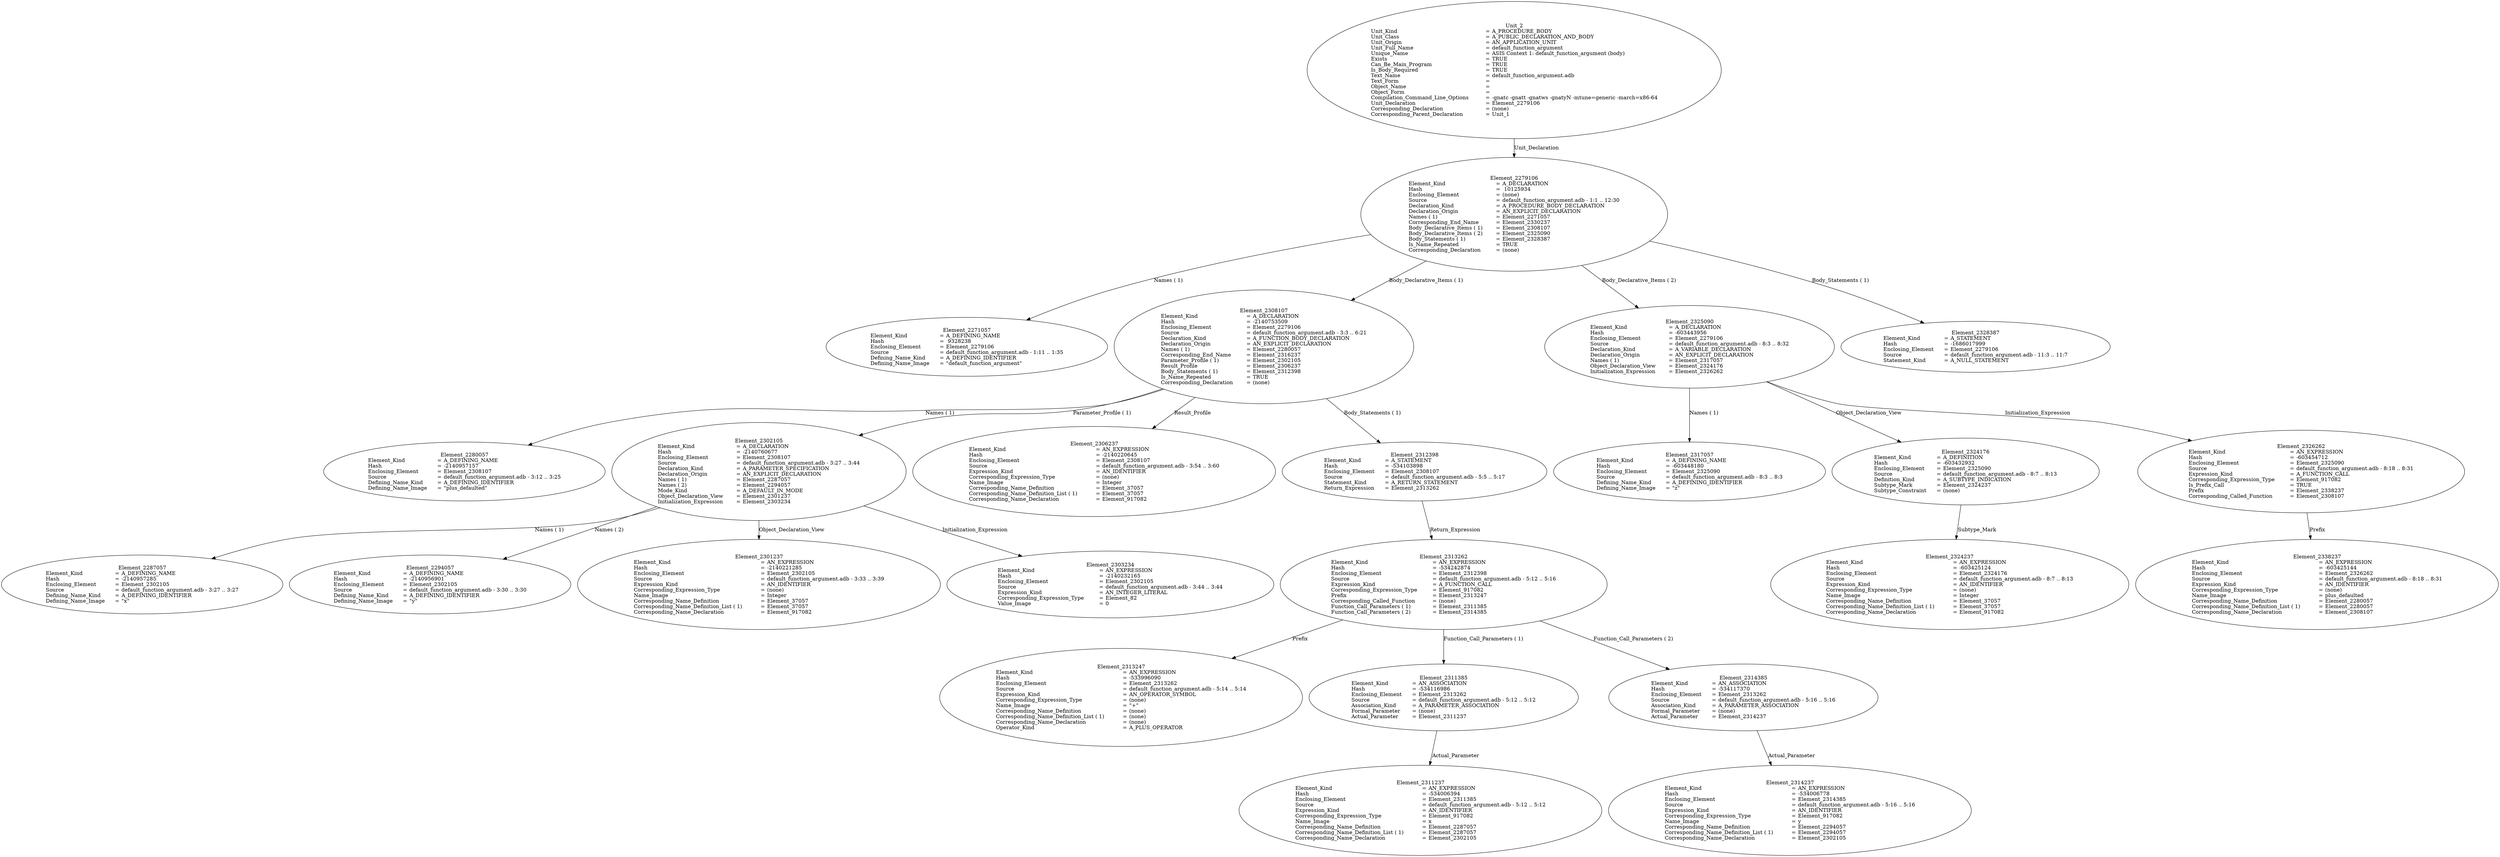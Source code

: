 digraph "default_function_argument.adt" {
  Unit_2 -> Element_2279106
      [ label=Unit_Declaration ];
  Unit_2
      [ label=<<TABLE BORDER="0" CELLBORDER="0" CELLSPACING="0" CELLPADDING="0"> 
          <TR><TD COLSPAN="3">Unit_2</TD></TR>
          <TR><TD ALIGN="LEFT">Unit_Kind   </TD><TD> = </TD><TD ALIGN="LEFT">A_PROCEDURE_BODY</TD></TR>
          <TR><TD ALIGN="LEFT">Unit_Class   </TD><TD> = </TD><TD ALIGN="LEFT">A_PUBLIC_DECLARATION_AND_BODY</TD></TR>
          <TR><TD ALIGN="LEFT">Unit_Origin   </TD><TD> = </TD><TD ALIGN="LEFT">AN_APPLICATION_UNIT</TD></TR>
          <TR><TD ALIGN="LEFT">Unit_Full_Name    </TD><TD> = </TD><TD ALIGN="LEFT">default_function_argument</TD></TR>
          <TR><TD ALIGN="LEFT">Unique_Name   </TD><TD> = </TD><TD ALIGN="LEFT">ASIS Context 1: default_function_argument (body)</TD></TR>
          <TR><TD ALIGN="LEFT">Exists  </TD><TD> = </TD><TD ALIGN="LEFT">TRUE</TD></TR>
          <TR><TD ALIGN="LEFT">Can_Be_Main_Program     </TD><TD> = </TD><TD ALIGN="LEFT">TRUE</TD></TR>
          <TR><TD ALIGN="LEFT">Is_Body_Required     </TD><TD> = </TD><TD ALIGN="LEFT">TRUE</TD></TR>
          <TR><TD ALIGN="LEFT">Text_Name   </TD><TD> = </TD><TD ALIGN="LEFT">default_function_argument.adb</TD></TR>
          <TR><TD ALIGN="LEFT">Text_Form   </TD><TD> = </TD><TD ALIGN="LEFT"></TD></TR>
          <TR><TD ALIGN="LEFT">Object_Name   </TD><TD> = </TD><TD ALIGN="LEFT"></TD></TR>
          <TR><TD ALIGN="LEFT">Object_Form   </TD><TD> = </TD><TD ALIGN="LEFT"></TD></TR>
          <TR><TD ALIGN="LEFT">Compilation_Command_Line_Options         </TD><TD> = </TD><TD ALIGN="LEFT">-gnatc -gnatt -gnatws -gnatyN -mtune=generic -march=x86-64</TD></TR>
          <TR><TD ALIGN="LEFT">Unit_Declaration     </TD><TD> = </TD><TD ALIGN="LEFT">Element_2279106</TD></TR>
          <TR><TD ALIGN="LEFT">Corresponding_Declaration       </TD><TD> = </TD><TD ALIGN="LEFT">(none)</TD></TR>
          <TR><TD ALIGN="LEFT">Corresponding_Parent_Declaration         </TD><TD> = </TD><TD ALIGN="LEFT">Unit_1</TD></TR>
          </TABLE>> ];
  Element_2279106 -> Element_2271057
      [ label="Names ( 1)" ];
  Element_2279106 -> Element_2308107
      [ label="Body_Declarative_Items ( 1)" ];
  Element_2279106 -> Element_2325090
      [ label="Body_Declarative_Items ( 2)" ];
  Element_2279106 -> Element_2328387
      [ label="Body_Statements ( 1)" ];
  Element_2279106
      [ label=<<TABLE BORDER="0" CELLBORDER="0" CELLSPACING="0" CELLPADDING="0"> 
          <TR><TD COLSPAN="3">Element_2279106</TD></TR>
          <TR><TD ALIGN="LEFT">Element_Kind    </TD><TD> = </TD><TD ALIGN="LEFT">A_DECLARATION</TD></TR>
          <TR><TD ALIGN="LEFT">Hash  </TD><TD> = </TD><TD ALIGN="LEFT"> 10125934</TD></TR>
          <TR><TD ALIGN="LEFT">Enclosing_Element     </TD><TD> = </TD><TD ALIGN="LEFT">(none)</TD></TR>
          <TR><TD ALIGN="LEFT">Source  </TD><TD> = </TD><TD ALIGN="LEFT">default_function_argument.adb - 1:1 .. 12:30</TD></TR>
          <TR><TD ALIGN="LEFT">Declaration_Kind     </TD><TD> = </TD><TD ALIGN="LEFT">A_PROCEDURE_BODY_DECLARATION</TD></TR>
          <TR><TD ALIGN="LEFT">Declaration_Origin     </TD><TD> = </TD><TD ALIGN="LEFT">AN_EXPLICIT_DECLARATION</TD></TR>
          <TR><TD ALIGN="LEFT">Names ( 1)   </TD><TD> = </TD><TD ALIGN="LEFT">Element_2271057</TD></TR>
          <TR><TD ALIGN="LEFT">Corresponding_End_Name      </TD><TD> = </TD><TD ALIGN="LEFT">Element_2330237</TD></TR>
          <TR><TD ALIGN="LEFT">Body_Declarative_Items ( 1)       </TD><TD> = </TD><TD ALIGN="LEFT">Element_2308107</TD></TR>
          <TR><TD ALIGN="LEFT">Body_Declarative_Items ( 2)       </TD><TD> = </TD><TD ALIGN="LEFT">Element_2325090</TD></TR>
          <TR><TD ALIGN="LEFT">Body_Statements ( 1)      </TD><TD> = </TD><TD ALIGN="LEFT">Element_2328387</TD></TR>
          <TR><TD ALIGN="LEFT">Is_Name_Repeated     </TD><TD> = </TD><TD ALIGN="LEFT">TRUE</TD></TR>
          <TR><TD ALIGN="LEFT">Corresponding_Declaration       </TD><TD> = </TD><TD ALIGN="LEFT">(none)</TD></TR>
          </TABLE>> ];
  Element_2271057
      [ label=<<TABLE BORDER="0" CELLBORDER="0" CELLSPACING="0" CELLPADDING="0"> 
          <TR><TD COLSPAN="3">Element_2271057</TD></TR>
          <TR><TD ALIGN="LEFT">Element_Kind    </TD><TD> = </TD><TD ALIGN="LEFT">A_DEFINING_NAME</TD></TR>
          <TR><TD ALIGN="LEFT">Hash  </TD><TD> = </TD><TD ALIGN="LEFT"> 9328238</TD></TR>
          <TR><TD ALIGN="LEFT">Enclosing_Element     </TD><TD> = </TD><TD ALIGN="LEFT">Element_2279106</TD></TR>
          <TR><TD ALIGN="LEFT">Source  </TD><TD> = </TD><TD ALIGN="LEFT">default_function_argument.adb - 1:11 .. 1:35</TD></TR>
          <TR><TD ALIGN="LEFT">Defining_Name_Kind     </TD><TD> = </TD><TD ALIGN="LEFT">A_DEFINING_IDENTIFIER</TD></TR>
          <TR><TD ALIGN="LEFT">Defining_Name_Image     </TD><TD> = </TD><TD ALIGN="LEFT">"default_function_argument"</TD></TR>
          </TABLE>> ];
  Element_2308107 -> Element_2280057
      [ label="Names ( 1)" ];
  Element_2308107 -> Element_2302105
      [ label="Parameter_Profile ( 1)" ];
  Element_2308107 -> Element_2306237
      [ label=Result_Profile ];
  Element_2308107 -> Element_2312398
      [ label="Body_Statements ( 1)" ];
  Element_2308107
      [ label=<<TABLE BORDER="0" CELLBORDER="0" CELLSPACING="0" CELLPADDING="0"> 
          <TR><TD COLSPAN="3">Element_2308107</TD></TR>
          <TR><TD ALIGN="LEFT">Element_Kind    </TD><TD> = </TD><TD ALIGN="LEFT">A_DECLARATION</TD></TR>
          <TR><TD ALIGN="LEFT">Hash  </TD><TD> = </TD><TD ALIGN="LEFT">-2140753509</TD></TR>
          <TR><TD ALIGN="LEFT">Enclosing_Element     </TD><TD> = </TD><TD ALIGN="LEFT">Element_2279106</TD></TR>
          <TR><TD ALIGN="LEFT">Source  </TD><TD> = </TD><TD ALIGN="LEFT">default_function_argument.adb - 3:3 .. 6:21</TD></TR>
          <TR><TD ALIGN="LEFT">Declaration_Kind     </TD><TD> = </TD><TD ALIGN="LEFT">A_FUNCTION_BODY_DECLARATION</TD></TR>
          <TR><TD ALIGN="LEFT">Declaration_Origin     </TD><TD> = </TD><TD ALIGN="LEFT">AN_EXPLICIT_DECLARATION</TD></TR>
          <TR><TD ALIGN="LEFT">Names ( 1)   </TD><TD> = </TD><TD ALIGN="LEFT">Element_2280057</TD></TR>
          <TR><TD ALIGN="LEFT">Corresponding_End_Name      </TD><TD> = </TD><TD ALIGN="LEFT">Element_2316237</TD></TR>
          <TR><TD ALIGN="LEFT">Parameter_Profile ( 1)      </TD><TD> = </TD><TD ALIGN="LEFT">Element_2302105</TD></TR>
          <TR><TD ALIGN="LEFT">Result_Profile    </TD><TD> = </TD><TD ALIGN="LEFT">Element_2306237</TD></TR>
          <TR><TD ALIGN="LEFT">Body_Statements ( 1)      </TD><TD> = </TD><TD ALIGN="LEFT">Element_2312398</TD></TR>
          <TR><TD ALIGN="LEFT">Is_Name_Repeated     </TD><TD> = </TD><TD ALIGN="LEFT">TRUE</TD></TR>
          <TR><TD ALIGN="LEFT">Corresponding_Declaration       </TD><TD> = </TD><TD ALIGN="LEFT">(none)</TD></TR>
          </TABLE>> ];
  Element_2280057
      [ label=<<TABLE BORDER="0" CELLBORDER="0" CELLSPACING="0" CELLPADDING="0"> 
          <TR><TD COLSPAN="3">Element_2280057</TD></TR>
          <TR><TD ALIGN="LEFT">Element_Kind    </TD><TD> = </TD><TD ALIGN="LEFT">A_DEFINING_NAME</TD></TR>
          <TR><TD ALIGN="LEFT">Hash  </TD><TD> = </TD><TD ALIGN="LEFT">-2140957157</TD></TR>
          <TR><TD ALIGN="LEFT">Enclosing_Element     </TD><TD> = </TD><TD ALIGN="LEFT">Element_2308107</TD></TR>
          <TR><TD ALIGN="LEFT">Source  </TD><TD> = </TD><TD ALIGN="LEFT">default_function_argument.adb - 3:12 .. 3:25</TD></TR>
          <TR><TD ALIGN="LEFT">Defining_Name_Kind     </TD><TD> = </TD><TD ALIGN="LEFT">A_DEFINING_IDENTIFIER</TD></TR>
          <TR><TD ALIGN="LEFT">Defining_Name_Image     </TD><TD> = </TD><TD ALIGN="LEFT">"plus_defaulted"</TD></TR>
          </TABLE>> ];
  Element_2302105 -> Element_2287057
      [ label="Names ( 1)" ];
  Element_2302105 -> Element_2294057
      [ label="Names ( 2)" ];
  Element_2302105 -> Element_2301237
      [ label=Object_Declaration_View ];
  Element_2302105 -> Element_2303234
      [ label=Initialization_Expression ];
  Element_2302105
      [ label=<<TABLE BORDER="0" CELLBORDER="0" CELLSPACING="0" CELLPADDING="0"> 
          <TR><TD COLSPAN="3">Element_2302105</TD></TR>
          <TR><TD ALIGN="LEFT">Element_Kind    </TD><TD> = </TD><TD ALIGN="LEFT">A_DECLARATION</TD></TR>
          <TR><TD ALIGN="LEFT">Hash  </TD><TD> = </TD><TD ALIGN="LEFT">-2140760677</TD></TR>
          <TR><TD ALIGN="LEFT">Enclosing_Element     </TD><TD> = </TD><TD ALIGN="LEFT">Element_2308107</TD></TR>
          <TR><TD ALIGN="LEFT">Source  </TD><TD> = </TD><TD ALIGN="LEFT">default_function_argument.adb - 3:27 .. 3:44</TD></TR>
          <TR><TD ALIGN="LEFT">Declaration_Kind     </TD><TD> = </TD><TD ALIGN="LEFT">A_PARAMETER_SPECIFICATION</TD></TR>
          <TR><TD ALIGN="LEFT">Declaration_Origin     </TD><TD> = </TD><TD ALIGN="LEFT">AN_EXPLICIT_DECLARATION</TD></TR>
          <TR><TD ALIGN="LEFT">Names ( 1)   </TD><TD> = </TD><TD ALIGN="LEFT">Element_2287057</TD></TR>
          <TR><TD ALIGN="LEFT">Names ( 2)   </TD><TD> = </TD><TD ALIGN="LEFT">Element_2294057</TD></TR>
          <TR><TD ALIGN="LEFT">Mode_Kind   </TD><TD> = </TD><TD ALIGN="LEFT">A_DEFAULT_IN_MODE</TD></TR>
          <TR><TD ALIGN="LEFT">Object_Declaration_View      </TD><TD> = </TD><TD ALIGN="LEFT">Element_2301237</TD></TR>
          <TR><TD ALIGN="LEFT">Initialization_Expression       </TD><TD> = </TD><TD ALIGN="LEFT">Element_2303234</TD></TR>
          </TABLE>> ];
  Element_2287057
      [ label=<<TABLE BORDER="0" CELLBORDER="0" CELLSPACING="0" CELLPADDING="0"> 
          <TR><TD COLSPAN="3">Element_2287057</TD></TR>
          <TR><TD ALIGN="LEFT">Element_Kind    </TD><TD> = </TD><TD ALIGN="LEFT">A_DEFINING_NAME</TD></TR>
          <TR><TD ALIGN="LEFT">Hash  </TD><TD> = </TD><TD ALIGN="LEFT">-2140957285</TD></TR>
          <TR><TD ALIGN="LEFT">Enclosing_Element     </TD><TD> = </TD><TD ALIGN="LEFT">Element_2302105</TD></TR>
          <TR><TD ALIGN="LEFT">Source  </TD><TD> = </TD><TD ALIGN="LEFT">default_function_argument.adb - 3:27 .. 3:27</TD></TR>
          <TR><TD ALIGN="LEFT">Defining_Name_Kind     </TD><TD> = </TD><TD ALIGN="LEFT">A_DEFINING_IDENTIFIER</TD></TR>
          <TR><TD ALIGN="LEFT">Defining_Name_Image     </TD><TD> = </TD><TD ALIGN="LEFT">"x"</TD></TR>
          </TABLE>> ];
  Element_2294057
      [ label=<<TABLE BORDER="0" CELLBORDER="0" CELLSPACING="0" CELLPADDING="0"> 
          <TR><TD COLSPAN="3">Element_2294057</TD></TR>
          <TR><TD ALIGN="LEFT">Element_Kind    </TD><TD> = </TD><TD ALIGN="LEFT">A_DEFINING_NAME</TD></TR>
          <TR><TD ALIGN="LEFT">Hash  </TD><TD> = </TD><TD ALIGN="LEFT">-2140956901</TD></TR>
          <TR><TD ALIGN="LEFT">Enclosing_Element     </TD><TD> = </TD><TD ALIGN="LEFT">Element_2302105</TD></TR>
          <TR><TD ALIGN="LEFT">Source  </TD><TD> = </TD><TD ALIGN="LEFT">default_function_argument.adb - 3:30 .. 3:30</TD></TR>
          <TR><TD ALIGN="LEFT">Defining_Name_Kind     </TD><TD> = </TD><TD ALIGN="LEFT">A_DEFINING_IDENTIFIER</TD></TR>
          <TR><TD ALIGN="LEFT">Defining_Name_Image     </TD><TD> = </TD><TD ALIGN="LEFT">"y"</TD></TR>
          </TABLE>> ];
  Element_2301237
      [ label=<<TABLE BORDER="0" CELLBORDER="0" CELLSPACING="0" CELLPADDING="0"> 
          <TR><TD COLSPAN="3">Element_2301237</TD></TR>
          <TR><TD ALIGN="LEFT">Element_Kind    </TD><TD> = </TD><TD ALIGN="LEFT">AN_EXPRESSION</TD></TR>
          <TR><TD ALIGN="LEFT">Hash  </TD><TD> = </TD><TD ALIGN="LEFT">-2140221285</TD></TR>
          <TR><TD ALIGN="LEFT">Enclosing_Element     </TD><TD> = </TD><TD ALIGN="LEFT">Element_2302105</TD></TR>
          <TR><TD ALIGN="LEFT">Source  </TD><TD> = </TD><TD ALIGN="LEFT">default_function_argument.adb - 3:33 .. 3:39</TD></TR>
          <TR><TD ALIGN="LEFT">Expression_Kind    </TD><TD> = </TD><TD ALIGN="LEFT">AN_IDENTIFIER</TD></TR>
          <TR><TD ALIGN="LEFT">Corresponding_Expression_Type        </TD><TD> = </TD><TD ALIGN="LEFT">(none)</TD></TR>
          <TR><TD ALIGN="LEFT">Name_Image   </TD><TD> = </TD><TD ALIGN="LEFT">Integer</TD></TR>
          <TR><TD ALIGN="LEFT">Corresponding_Name_Definition        </TD><TD> = </TD><TD ALIGN="LEFT">Element_37057</TD></TR>
          <TR><TD ALIGN="LEFT">Corresponding_Name_Definition_List ( 1)          </TD><TD> = </TD><TD ALIGN="LEFT">Element_37057</TD></TR>
          <TR><TD ALIGN="LEFT">Corresponding_Name_Declaration        </TD><TD> = </TD><TD ALIGN="LEFT">Element_917082</TD></TR>
          </TABLE>> ];
  Element_2303234
      [ label=<<TABLE BORDER="0" CELLBORDER="0" CELLSPACING="0" CELLPADDING="0"> 
          <TR><TD COLSPAN="3">Element_2303234</TD></TR>
          <TR><TD ALIGN="LEFT">Element_Kind    </TD><TD> = </TD><TD ALIGN="LEFT">AN_EXPRESSION</TD></TR>
          <TR><TD ALIGN="LEFT">Hash  </TD><TD> = </TD><TD ALIGN="LEFT">-2140232165</TD></TR>
          <TR><TD ALIGN="LEFT">Enclosing_Element     </TD><TD> = </TD><TD ALIGN="LEFT">Element_2302105</TD></TR>
          <TR><TD ALIGN="LEFT">Source  </TD><TD> = </TD><TD ALIGN="LEFT">default_function_argument.adb - 3:44 .. 3:44</TD></TR>
          <TR><TD ALIGN="LEFT">Expression_Kind    </TD><TD> = </TD><TD ALIGN="LEFT">AN_INTEGER_LITERAL</TD></TR>
          <TR><TD ALIGN="LEFT">Corresponding_Expression_Type        </TD><TD> = </TD><TD ALIGN="LEFT">Element_82</TD></TR>
          <TR><TD ALIGN="LEFT">Value_Image   </TD><TD> = </TD><TD ALIGN="LEFT">0</TD></TR>
          </TABLE>> ];
  Element_2306237
      [ label=<<TABLE BORDER="0" CELLBORDER="0" CELLSPACING="0" CELLPADDING="0"> 
          <TR><TD COLSPAN="3">Element_2306237</TD></TR>
          <TR><TD ALIGN="LEFT">Element_Kind    </TD><TD> = </TD><TD ALIGN="LEFT">AN_EXPRESSION</TD></TR>
          <TR><TD ALIGN="LEFT">Hash  </TD><TD> = </TD><TD ALIGN="LEFT">-2140220645</TD></TR>
          <TR><TD ALIGN="LEFT">Enclosing_Element     </TD><TD> = </TD><TD ALIGN="LEFT">Element_2308107</TD></TR>
          <TR><TD ALIGN="LEFT">Source  </TD><TD> = </TD><TD ALIGN="LEFT">default_function_argument.adb - 3:54 .. 3:60</TD></TR>
          <TR><TD ALIGN="LEFT">Expression_Kind    </TD><TD> = </TD><TD ALIGN="LEFT">AN_IDENTIFIER</TD></TR>
          <TR><TD ALIGN="LEFT">Corresponding_Expression_Type        </TD><TD> = </TD><TD ALIGN="LEFT">(none)</TD></TR>
          <TR><TD ALIGN="LEFT">Name_Image   </TD><TD> = </TD><TD ALIGN="LEFT">Integer</TD></TR>
          <TR><TD ALIGN="LEFT">Corresponding_Name_Definition        </TD><TD> = </TD><TD ALIGN="LEFT">Element_37057</TD></TR>
          <TR><TD ALIGN="LEFT">Corresponding_Name_Definition_List ( 1)          </TD><TD> = </TD><TD ALIGN="LEFT">Element_37057</TD></TR>
          <TR><TD ALIGN="LEFT">Corresponding_Name_Declaration        </TD><TD> = </TD><TD ALIGN="LEFT">Element_917082</TD></TR>
          </TABLE>> ];
  Element_2312398 -> Element_2313262
      [ label=Return_Expression ];
  Element_2312398
      [ label=<<TABLE BORDER="0" CELLBORDER="0" CELLSPACING="0" CELLPADDING="0"> 
          <TR><TD COLSPAN="3">Element_2312398</TD></TR>
          <TR><TD ALIGN="LEFT">Element_Kind    </TD><TD> = </TD><TD ALIGN="LEFT">A_STATEMENT</TD></TR>
          <TR><TD ALIGN="LEFT">Hash  </TD><TD> = </TD><TD ALIGN="LEFT">-534103898</TD></TR>
          <TR><TD ALIGN="LEFT">Enclosing_Element     </TD><TD> = </TD><TD ALIGN="LEFT">Element_2308107</TD></TR>
          <TR><TD ALIGN="LEFT">Source  </TD><TD> = </TD><TD ALIGN="LEFT">default_function_argument.adb - 5:5 .. 5:17</TD></TR>
          <TR><TD ALIGN="LEFT">Statement_Kind    </TD><TD> = </TD><TD ALIGN="LEFT">A_RETURN_STATEMENT</TD></TR>
          <TR><TD ALIGN="LEFT">Return_Expression     </TD><TD> = </TD><TD ALIGN="LEFT">Element_2313262</TD></TR>
          </TABLE>> ];
  Element_2313262 -> Element_2313247
      [ label=Prefix ];
  Element_2313262 -> Element_2311385
      [ label="Function_Call_Parameters ( 1)" ];
  Element_2313262 -> Element_2314385
      [ label="Function_Call_Parameters ( 2)" ];
  Element_2313262
      [ label=<<TABLE BORDER="0" CELLBORDER="0" CELLSPACING="0" CELLPADDING="0"> 
          <TR><TD COLSPAN="3">Element_2313262</TD></TR>
          <TR><TD ALIGN="LEFT">Element_Kind    </TD><TD> = </TD><TD ALIGN="LEFT">AN_EXPRESSION</TD></TR>
          <TR><TD ALIGN="LEFT">Hash  </TD><TD> = </TD><TD ALIGN="LEFT">-534242874</TD></TR>
          <TR><TD ALIGN="LEFT">Enclosing_Element     </TD><TD> = </TD><TD ALIGN="LEFT">Element_2312398</TD></TR>
          <TR><TD ALIGN="LEFT">Source  </TD><TD> = </TD><TD ALIGN="LEFT">default_function_argument.adb - 5:12 .. 5:16</TD></TR>
          <TR><TD ALIGN="LEFT">Expression_Kind    </TD><TD> = </TD><TD ALIGN="LEFT">A_FUNCTION_CALL</TD></TR>
          <TR><TD ALIGN="LEFT">Corresponding_Expression_Type        </TD><TD> = </TD><TD ALIGN="LEFT">Element_917082</TD></TR>
          <TR><TD ALIGN="LEFT">Prefix  </TD><TD> = </TD><TD ALIGN="LEFT">Element_2313247</TD></TR>
          <TR><TD ALIGN="LEFT">Corresponding_Called_Function        </TD><TD> = </TD><TD ALIGN="LEFT">(none)</TD></TR>
          <TR><TD ALIGN="LEFT">Function_Call_Parameters ( 1)        </TD><TD> = </TD><TD ALIGN="LEFT">Element_2311385</TD></TR>
          <TR><TD ALIGN="LEFT">Function_Call_Parameters ( 2)        </TD><TD> = </TD><TD ALIGN="LEFT">Element_2314385</TD></TR>
          </TABLE>> ];
  Element_2311385 -> Element_2311237
      [ label=Actual_Parameter ];
  Element_2311385
      [ label=<<TABLE BORDER="0" CELLBORDER="0" CELLSPACING="0" CELLPADDING="0"> 
          <TR><TD COLSPAN="3">Element_2311385</TD></TR>
          <TR><TD ALIGN="LEFT">Element_Kind    </TD><TD> = </TD><TD ALIGN="LEFT">AN_ASSOCIATION</TD></TR>
          <TR><TD ALIGN="LEFT">Hash  </TD><TD> = </TD><TD ALIGN="LEFT">-534116986</TD></TR>
          <TR><TD ALIGN="LEFT">Enclosing_Element     </TD><TD> = </TD><TD ALIGN="LEFT">Element_2313262</TD></TR>
          <TR><TD ALIGN="LEFT">Source  </TD><TD> = </TD><TD ALIGN="LEFT">default_function_argument.adb - 5:12 .. 5:12</TD></TR>
          <TR><TD ALIGN="LEFT">Association_Kind     </TD><TD> = </TD><TD ALIGN="LEFT">A_PARAMETER_ASSOCIATION</TD></TR>
          <TR><TD ALIGN="LEFT">Formal_Parameter     </TD><TD> = </TD><TD ALIGN="LEFT">(none)</TD></TR>
          <TR><TD ALIGN="LEFT">Actual_Parameter     </TD><TD> = </TD><TD ALIGN="LEFT">Element_2311237</TD></TR>
          </TABLE>> ];
  Element_2311237
      [ label=<<TABLE BORDER="0" CELLBORDER="0" CELLSPACING="0" CELLPADDING="0"> 
          <TR><TD COLSPAN="3">Element_2311237</TD></TR>
          <TR><TD ALIGN="LEFT">Element_Kind    </TD><TD> = </TD><TD ALIGN="LEFT">AN_EXPRESSION</TD></TR>
          <TR><TD ALIGN="LEFT">Hash  </TD><TD> = </TD><TD ALIGN="LEFT">-534006394</TD></TR>
          <TR><TD ALIGN="LEFT">Enclosing_Element     </TD><TD> = </TD><TD ALIGN="LEFT">Element_2311385</TD></TR>
          <TR><TD ALIGN="LEFT">Source  </TD><TD> = </TD><TD ALIGN="LEFT">default_function_argument.adb - 5:12 .. 5:12</TD></TR>
          <TR><TD ALIGN="LEFT">Expression_Kind    </TD><TD> = </TD><TD ALIGN="LEFT">AN_IDENTIFIER</TD></TR>
          <TR><TD ALIGN="LEFT">Corresponding_Expression_Type        </TD><TD> = </TD><TD ALIGN="LEFT">Element_917082</TD></TR>
          <TR><TD ALIGN="LEFT">Name_Image   </TD><TD> = </TD><TD ALIGN="LEFT">x</TD></TR>
          <TR><TD ALIGN="LEFT">Corresponding_Name_Definition        </TD><TD> = </TD><TD ALIGN="LEFT">Element_2287057</TD></TR>
          <TR><TD ALIGN="LEFT">Corresponding_Name_Definition_List ( 1)          </TD><TD> = </TD><TD ALIGN="LEFT">Element_2287057</TD></TR>
          <TR><TD ALIGN="LEFT">Corresponding_Name_Declaration        </TD><TD> = </TD><TD ALIGN="LEFT">Element_2302105</TD></TR>
          </TABLE>> ];
  Element_2313247
      [ label=<<TABLE BORDER="0" CELLBORDER="0" CELLSPACING="0" CELLPADDING="0"> 
          <TR><TD COLSPAN="3">Element_2313247</TD></TR>
          <TR><TD ALIGN="LEFT">Element_Kind    </TD><TD> = </TD><TD ALIGN="LEFT">AN_EXPRESSION</TD></TR>
          <TR><TD ALIGN="LEFT">Hash  </TD><TD> = </TD><TD ALIGN="LEFT">-533996090</TD></TR>
          <TR><TD ALIGN="LEFT">Enclosing_Element     </TD><TD> = </TD><TD ALIGN="LEFT">Element_2313262</TD></TR>
          <TR><TD ALIGN="LEFT">Source  </TD><TD> = </TD><TD ALIGN="LEFT">default_function_argument.adb - 5:14 .. 5:14</TD></TR>
          <TR><TD ALIGN="LEFT">Expression_Kind    </TD><TD> = </TD><TD ALIGN="LEFT">AN_OPERATOR_SYMBOL</TD></TR>
          <TR><TD ALIGN="LEFT">Corresponding_Expression_Type        </TD><TD> = </TD><TD ALIGN="LEFT">(none)</TD></TR>
          <TR><TD ALIGN="LEFT">Name_Image   </TD><TD> = </TD><TD ALIGN="LEFT">"+"</TD></TR>
          <TR><TD ALIGN="LEFT">Corresponding_Name_Definition        </TD><TD> = </TD><TD ALIGN="LEFT">(none)</TD></TR>
          <TR><TD ALIGN="LEFT">Corresponding_Name_Definition_List ( 1)          </TD><TD> = </TD><TD ALIGN="LEFT">(none)</TD></TR>
          <TR><TD ALIGN="LEFT">Corresponding_Name_Declaration        </TD><TD> = </TD><TD ALIGN="LEFT">(none)</TD></TR>
          <TR><TD ALIGN="LEFT">Operator_Kind    </TD><TD> = </TD><TD ALIGN="LEFT">A_PLUS_OPERATOR</TD></TR>
          </TABLE>> ];
  Element_2314385 -> Element_2314237
      [ label=Actual_Parameter ];
  Element_2314385
      [ label=<<TABLE BORDER="0" CELLBORDER="0" CELLSPACING="0" CELLPADDING="0"> 
          <TR><TD COLSPAN="3">Element_2314385</TD></TR>
          <TR><TD ALIGN="LEFT">Element_Kind    </TD><TD> = </TD><TD ALIGN="LEFT">AN_ASSOCIATION</TD></TR>
          <TR><TD ALIGN="LEFT">Hash  </TD><TD> = </TD><TD ALIGN="LEFT">-534117370</TD></TR>
          <TR><TD ALIGN="LEFT">Enclosing_Element     </TD><TD> = </TD><TD ALIGN="LEFT">Element_2313262</TD></TR>
          <TR><TD ALIGN="LEFT">Source  </TD><TD> = </TD><TD ALIGN="LEFT">default_function_argument.adb - 5:16 .. 5:16</TD></TR>
          <TR><TD ALIGN="LEFT">Association_Kind     </TD><TD> = </TD><TD ALIGN="LEFT">A_PARAMETER_ASSOCIATION</TD></TR>
          <TR><TD ALIGN="LEFT">Formal_Parameter     </TD><TD> = </TD><TD ALIGN="LEFT">(none)</TD></TR>
          <TR><TD ALIGN="LEFT">Actual_Parameter     </TD><TD> = </TD><TD ALIGN="LEFT">Element_2314237</TD></TR>
          </TABLE>> ];
  Element_2314237
      [ label=<<TABLE BORDER="0" CELLBORDER="0" CELLSPACING="0" CELLPADDING="0"> 
          <TR><TD COLSPAN="3">Element_2314237</TD></TR>
          <TR><TD ALIGN="LEFT">Element_Kind    </TD><TD> = </TD><TD ALIGN="LEFT">AN_EXPRESSION</TD></TR>
          <TR><TD ALIGN="LEFT">Hash  </TD><TD> = </TD><TD ALIGN="LEFT">-534006778</TD></TR>
          <TR><TD ALIGN="LEFT">Enclosing_Element     </TD><TD> = </TD><TD ALIGN="LEFT">Element_2314385</TD></TR>
          <TR><TD ALIGN="LEFT">Source  </TD><TD> = </TD><TD ALIGN="LEFT">default_function_argument.adb - 5:16 .. 5:16</TD></TR>
          <TR><TD ALIGN="LEFT">Expression_Kind    </TD><TD> = </TD><TD ALIGN="LEFT">AN_IDENTIFIER</TD></TR>
          <TR><TD ALIGN="LEFT">Corresponding_Expression_Type        </TD><TD> = </TD><TD ALIGN="LEFT">Element_917082</TD></TR>
          <TR><TD ALIGN="LEFT">Name_Image   </TD><TD> = </TD><TD ALIGN="LEFT">y</TD></TR>
          <TR><TD ALIGN="LEFT">Corresponding_Name_Definition        </TD><TD> = </TD><TD ALIGN="LEFT">Element_2294057</TD></TR>
          <TR><TD ALIGN="LEFT">Corresponding_Name_Definition_List ( 1)          </TD><TD> = </TD><TD ALIGN="LEFT">Element_2294057</TD></TR>
          <TR><TD ALIGN="LEFT">Corresponding_Name_Declaration        </TD><TD> = </TD><TD ALIGN="LEFT">Element_2302105</TD></TR>
          </TABLE>> ];
  Element_2325090 -> Element_2317057
      [ label="Names ( 1)" ];
  Element_2325090 -> Element_2324176
      [ label=Object_Declaration_View ];
  Element_2325090 -> Element_2326262
      [ label=Initialization_Expression ];
  Element_2325090
      [ label=<<TABLE BORDER="0" CELLBORDER="0" CELLSPACING="0" CELLPADDING="0"> 
          <TR><TD COLSPAN="3">Element_2325090</TD></TR>
          <TR><TD ALIGN="LEFT">Element_Kind    </TD><TD> = </TD><TD ALIGN="LEFT">A_DECLARATION</TD></TR>
          <TR><TD ALIGN="LEFT">Hash  </TD><TD> = </TD><TD ALIGN="LEFT">-603443956</TD></TR>
          <TR><TD ALIGN="LEFT">Enclosing_Element     </TD><TD> = </TD><TD ALIGN="LEFT">Element_2279106</TD></TR>
          <TR><TD ALIGN="LEFT">Source  </TD><TD> = </TD><TD ALIGN="LEFT">default_function_argument.adb - 8:3 .. 8:32</TD></TR>
          <TR><TD ALIGN="LEFT">Declaration_Kind     </TD><TD> = </TD><TD ALIGN="LEFT">A_VARIABLE_DECLARATION</TD></TR>
          <TR><TD ALIGN="LEFT">Declaration_Origin     </TD><TD> = </TD><TD ALIGN="LEFT">AN_EXPLICIT_DECLARATION</TD></TR>
          <TR><TD ALIGN="LEFT">Names ( 1)   </TD><TD> = </TD><TD ALIGN="LEFT">Element_2317057</TD></TR>
          <TR><TD ALIGN="LEFT">Object_Declaration_View      </TD><TD> = </TD><TD ALIGN="LEFT">Element_2324176</TD></TR>
          <TR><TD ALIGN="LEFT">Initialization_Expression       </TD><TD> = </TD><TD ALIGN="LEFT">Element_2326262</TD></TR>
          </TABLE>> ];
  Element_2317057
      [ label=<<TABLE BORDER="0" CELLBORDER="0" CELLSPACING="0" CELLPADDING="0"> 
          <TR><TD COLSPAN="3">Element_2317057</TD></TR>
          <TR><TD ALIGN="LEFT">Element_Kind    </TD><TD> = </TD><TD ALIGN="LEFT">A_DEFINING_NAME</TD></TR>
          <TR><TD ALIGN="LEFT">Hash  </TD><TD> = </TD><TD ALIGN="LEFT">-603448180</TD></TR>
          <TR><TD ALIGN="LEFT">Enclosing_Element     </TD><TD> = </TD><TD ALIGN="LEFT">Element_2325090</TD></TR>
          <TR><TD ALIGN="LEFT">Source  </TD><TD> = </TD><TD ALIGN="LEFT">default_function_argument.adb - 8:3 .. 8:3</TD></TR>
          <TR><TD ALIGN="LEFT">Defining_Name_Kind     </TD><TD> = </TD><TD ALIGN="LEFT">A_DEFINING_IDENTIFIER</TD></TR>
          <TR><TD ALIGN="LEFT">Defining_Name_Image     </TD><TD> = </TD><TD ALIGN="LEFT">"z"</TD></TR>
          </TABLE>> ];
  Element_2324176 -> Element_2324237
      [ label=Subtype_Mark ];
  Element_2324176
      [ label=<<TABLE BORDER="0" CELLBORDER="0" CELLSPACING="0" CELLPADDING="0"> 
          <TR><TD COLSPAN="3">Element_2324176</TD></TR>
          <TR><TD ALIGN="LEFT">Element_Kind    </TD><TD> = </TD><TD ALIGN="LEFT">A_DEFINITION</TD></TR>
          <TR><TD ALIGN="LEFT">Hash  </TD><TD> = </TD><TD ALIGN="LEFT">-603432932</TD></TR>
          <TR><TD ALIGN="LEFT">Enclosing_Element     </TD><TD> = </TD><TD ALIGN="LEFT">Element_2325090</TD></TR>
          <TR><TD ALIGN="LEFT">Source  </TD><TD> = </TD><TD ALIGN="LEFT">default_function_argument.adb - 8:7 .. 8:13</TD></TR>
          <TR><TD ALIGN="LEFT">Definition_Kind    </TD><TD> = </TD><TD ALIGN="LEFT">A_SUBTYPE_INDICATION</TD></TR>
          <TR><TD ALIGN="LEFT">Subtype_Mark    </TD><TD> = </TD><TD ALIGN="LEFT">Element_2324237</TD></TR>
          <TR><TD ALIGN="LEFT">Subtype_Constraint     </TD><TD> = </TD><TD ALIGN="LEFT">(none)</TD></TR>
          </TABLE>> ];
  Element_2324237
      [ label=<<TABLE BORDER="0" CELLBORDER="0" CELLSPACING="0" CELLPADDING="0"> 
          <TR><TD COLSPAN="3">Element_2324237</TD></TR>
          <TR><TD ALIGN="LEFT">Element_Kind    </TD><TD> = </TD><TD ALIGN="LEFT">AN_EXPRESSION</TD></TR>
          <TR><TD ALIGN="LEFT">Hash  </TD><TD> = </TD><TD ALIGN="LEFT">-603425124</TD></TR>
          <TR><TD ALIGN="LEFT">Enclosing_Element     </TD><TD> = </TD><TD ALIGN="LEFT">Element_2324176</TD></TR>
          <TR><TD ALIGN="LEFT">Source  </TD><TD> = </TD><TD ALIGN="LEFT">default_function_argument.adb - 8:7 .. 8:13</TD></TR>
          <TR><TD ALIGN="LEFT">Expression_Kind    </TD><TD> = </TD><TD ALIGN="LEFT">AN_IDENTIFIER</TD></TR>
          <TR><TD ALIGN="LEFT">Corresponding_Expression_Type        </TD><TD> = </TD><TD ALIGN="LEFT">(none)</TD></TR>
          <TR><TD ALIGN="LEFT">Name_Image   </TD><TD> = </TD><TD ALIGN="LEFT">Integer</TD></TR>
          <TR><TD ALIGN="LEFT">Corresponding_Name_Definition        </TD><TD> = </TD><TD ALIGN="LEFT">Element_37057</TD></TR>
          <TR><TD ALIGN="LEFT">Corresponding_Name_Definition_List ( 1)          </TD><TD> = </TD><TD ALIGN="LEFT">Element_37057</TD></TR>
          <TR><TD ALIGN="LEFT">Corresponding_Name_Declaration        </TD><TD> = </TD><TD ALIGN="LEFT">Element_917082</TD></TR>
          </TABLE>> ];
  Element_2326262 -> Element_2338237
      [ label=Prefix ];
  Element_2326262
      [ label=<<TABLE BORDER="0" CELLBORDER="0" CELLSPACING="0" CELLPADDING="0"> 
          <TR><TD COLSPAN="3">Element_2326262</TD></TR>
          <TR><TD ALIGN="LEFT">Element_Kind    </TD><TD> = </TD><TD ALIGN="LEFT">AN_EXPRESSION</TD></TR>
          <TR><TD ALIGN="LEFT">Hash  </TD><TD> = </TD><TD ALIGN="LEFT">-603454712</TD></TR>
          <TR><TD ALIGN="LEFT">Enclosing_Element     </TD><TD> = </TD><TD ALIGN="LEFT">Element_2325090</TD></TR>
          <TR><TD ALIGN="LEFT">Source  </TD><TD> = </TD><TD ALIGN="LEFT">default_function_argument.adb - 8:18 .. 8:31</TD></TR>
          <TR><TD ALIGN="LEFT">Expression_Kind    </TD><TD> = </TD><TD ALIGN="LEFT">A_FUNCTION_CALL</TD></TR>
          <TR><TD ALIGN="LEFT">Corresponding_Expression_Type        </TD><TD> = </TD><TD ALIGN="LEFT">Element_917082</TD></TR>
          <TR><TD ALIGN="LEFT">Is_Prefix_Call    </TD><TD> = </TD><TD ALIGN="LEFT">TRUE</TD></TR>
          <TR><TD ALIGN="LEFT">Prefix  </TD><TD> = </TD><TD ALIGN="LEFT">Element_2338237</TD></TR>
          <TR><TD ALIGN="LEFT">Corresponding_Called_Function        </TD><TD> = </TD><TD ALIGN="LEFT">Element_2308107</TD></TR>
          </TABLE>> ];
  Element_2338237
      [ label=<<TABLE BORDER="0" CELLBORDER="0" CELLSPACING="0" CELLPADDING="0"> 
          <TR><TD COLSPAN="3">Element_2338237</TD></TR>
          <TR><TD ALIGN="LEFT">Element_Kind    </TD><TD> = </TD><TD ALIGN="LEFT">AN_EXPRESSION</TD></TR>
          <TR><TD ALIGN="LEFT">Hash  </TD><TD> = </TD><TD ALIGN="LEFT">-603425144</TD></TR>
          <TR><TD ALIGN="LEFT">Enclosing_Element     </TD><TD> = </TD><TD ALIGN="LEFT">Element_2326262</TD></TR>
          <TR><TD ALIGN="LEFT">Source  </TD><TD> = </TD><TD ALIGN="LEFT">default_function_argument.adb - 8:18 .. 8:31</TD></TR>
          <TR><TD ALIGN="LEFT">Expression_Kind    </TD><TD> = </TD><TD ALIGN="LEFT">AN_IDENTIFIER</TD></TR>
          <TR><TD ALIGN="LEFT">Corresponding_Expression_Type        </TD><TD> = </TD><TD ALIGN="LEFT">(none)</TD></TR>
          <TR><TD ALIGN="LEFT">Name_Image   </TD><TD> = </TD><TD ALIGN="LEFT">plus_defaulted</TD></TR>
          <TR><TD ALIGN="LEFT">Corresponding_Name_Definition        </TD><TD> = </TD><TD ALIGN="LEFT">Element_2280057</TD></TR>
          <TR><TD ALIGN="LEFT">Corresponding_Name_Definition_List ( 1)          </TD><TD> = </TD><TD ALIGN="LEFT">Element_2280057</TD></TR>
          <TR><TD ALIGN="LEFT">Corresponding_Name_Declaration        </TD><TD> = </TD><TD ALIGN="LEFT">Element_2308107</TD></TR>
          </TABLE>> ];
  Element_2328387
      [ label=<<TABLE BORDER="0" CELLBORDER="0" CELLSPACING="0" CELLPADDING="0"> 
          <TR><TD COLSPAN="3">Element_2328387</TD></TR>
          <TR><TD ALIGN="LEFT">Element_Kind    </TD><TD> = </TD><TD ALIGN="LEFT">A_STATEMENT</TD></TR>
          <TR><TD ALIGN="LEFT">Hash  </TD><TD> = </TD><TD ALIGN="LEFT">-1686017999</TD></TR>
          <TR><TD ALIGN="LEFT">Enclosing_Element     </TD><TD> = </TD><TD ALIGN="LEFT">Element_2279106</TD></TR>
          <TR><TD ALIGN="LEFT">Source  </TD><TD> = </TD><TD ALIGN="LEFT">default_function_argument.adb - 11:3 .. 11:7</TD></TR>
          <TR><TD ALIGN="LEFT">Statement_Kind    </TD><TD> = </TD><TD ALIGN="LEFT">A_NULL_STATEMENT</TD></TR>
          </TABLE>> ]
}

